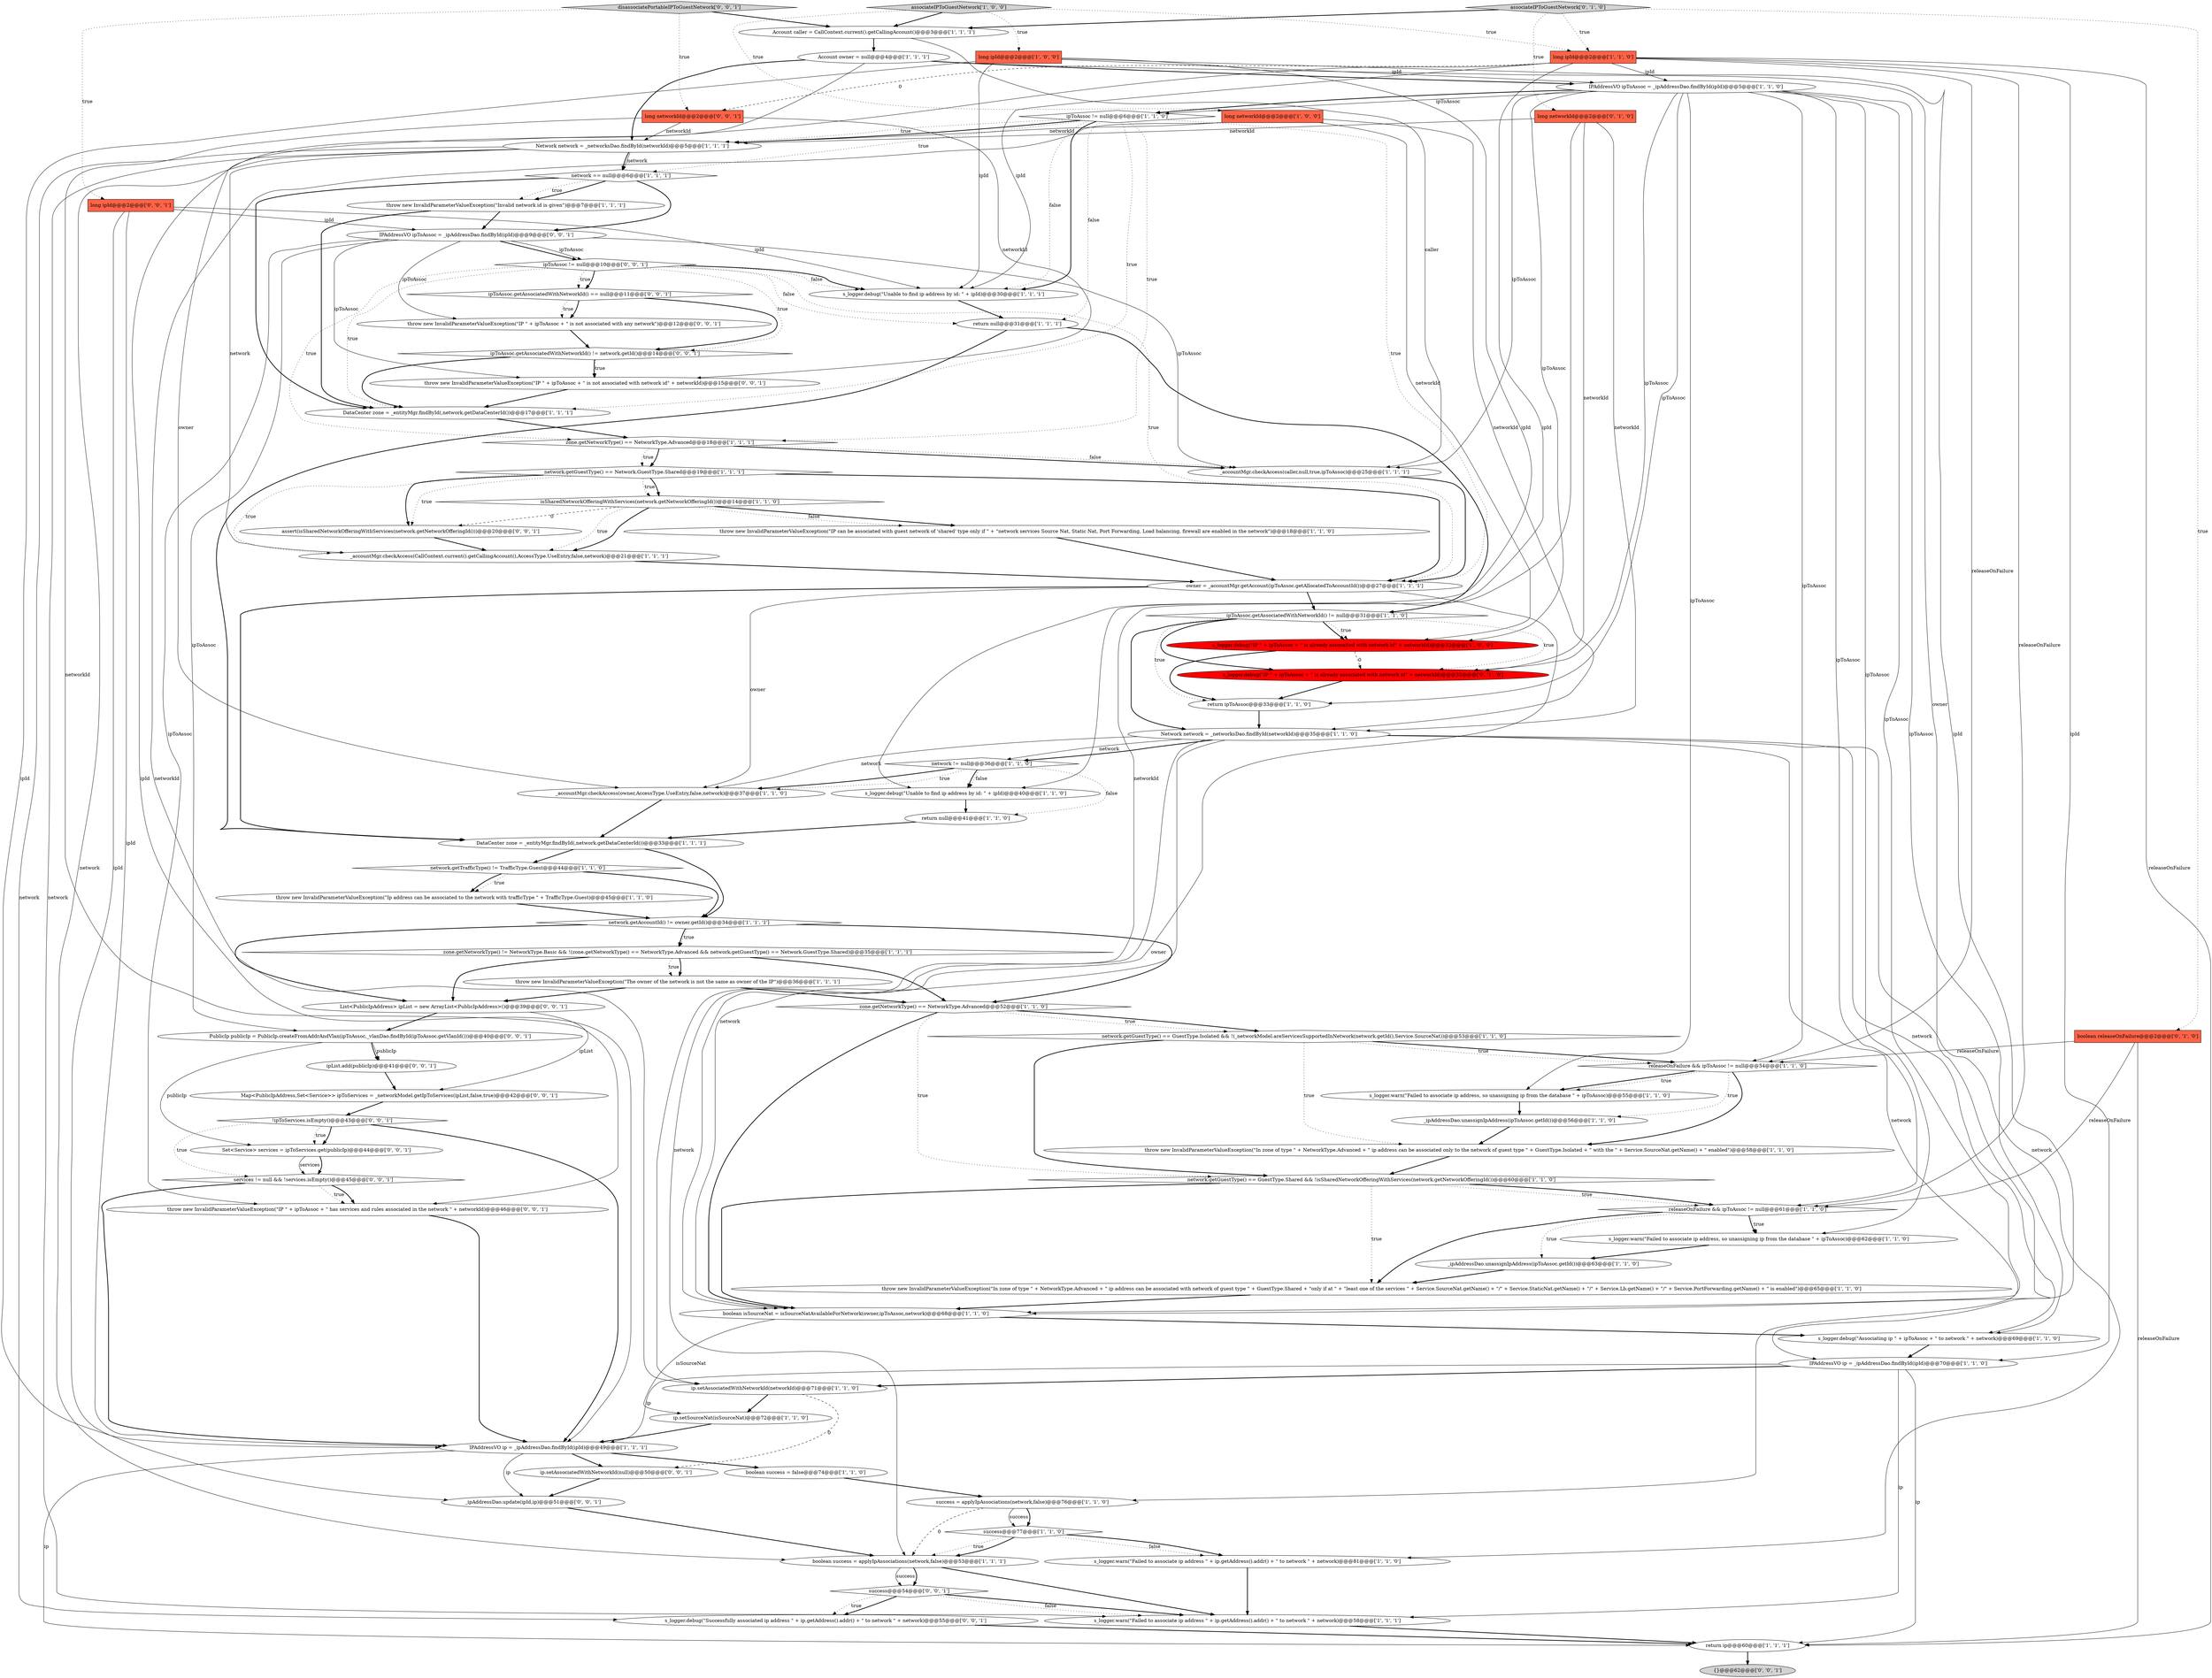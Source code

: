 digraph {
79 [style = filled, label = "ipToAssoc.getAssociatedWithNetworkId() != network.getId()@@@14@@@['0', '0', '1']", fillcolor = white, shape = diamond image = "AAA0AAABBB3BBB"];
24 [style = filled, label = "releaseOnFailure && ipToAssoc != null@@@61@@@['1', '1', '0']", fillcolor = white, shape = diamond image = "AAA0AAABBB1BBB"];
32 [style = filled, label = "s_logger.debug(\"Unable to find ip address by id: \" + ipId)@@@30@@@['1', '1', '1']", fillcolor = white, shape = ellipse image = "AAA0AAABBB1BBB"];
15 [style = filled, label = "boolean isSourceNat = isSourceNatAvailableForNetwork(owner,ipToAssoc,network)@@@68@@@['1', '1', '0']", fillcolor = white, shape = ellipse image = "AAA0AAABBB1BBB"];
84 [style = filled, label = "disassociatePortableIPToGuestNetwork['0', '0', '1']", fillcolor = lightgray, shape = diamond image = "AAA0AAABBB3BBB"];
26 [style = filled, label = "network.getGuestType() == GuestType.Isolated && !(_networkModel.areServicesSupportedInNetwork(network.getId(),Service.SourceNat))@@@53@@@['1', '1', '0']", fillcolor = white, shape = diamond image = "AAA0AAABBB1BBB"];
5 [style = filled, label = "boolean success = applyIpAssociations(network,false)@@@53@@@['1', '1', '1']", fillcolor = white, shape = ellipse image = "AAA0AAABBB1BBB"];
33 [style = filled, label = "return ip@@@60@@@['1', '1', '1']", fillcolor = white, shape = ellipse image = "AAA0AAABBB1BBB"];
82 [style = filled, label = "throw new InvalidParameterValueException(\"IP \" + ipToAssoc + \" is not associated with any network\")@@@12@@@['0', '0', '1']", fillcolor = white, shape = ellipse image = "AAA0AAABBB3BBB"];
41 [style = filled, label = "owner = _accountMgr.getAccount(ipToAssoc.getAllocatedToAccountId())@@@27@@@['1', '1', '1']", fillcolor = white, shape = ellipse image = "AAA0AAABBB1BBB"];
72 [style = filled, label = "ipToAssoc.getAssociatedWithNetworkId() == null@@@11@@@['0', '0', '1']", fillcolor = white, shape = diamond image = "AAA0AAABBB3BBB"];
47 [style = filled, label = "releaseOnFailure && ipToAssoc != null@@@54@@@['1', '1', '0']", fillcolor = white, shape = diamond image = "AAA0AAABBB1BBB"];
45 [style = filled, label = "throw new InvalidParameterValueException(\"In zone of type \" + NetworkType.Advanced + \" ip address can be associated with network of guest type \" + GuestType.Shared + \"only if at \" + \"least one of the services \" + Service.SourceNat.getName() + \"/\" + Service.StaticNat.getName() + \"/\" + Service.Lb.getName() + \"/\" + Service.PortForwarding.getName() + \" is enabled\")@@@65@@@['1', '1', '0']", fillcolor = white, shape = ellipse image = "AAA0AAABBB1BBB"];
43 [style = filled, label = "Account caller = CallContext.current().getCallingAccount()@@@3@@@['1', '1', '1']", fillcolor = white, shape = ellipse image = "AAA0AAABBB1BBB"];
7 [style = filled, label = "success = applyIpAssociations(network,false)@@@76@@@['1', '1', '0']", fillcolor = white, shape = ellipse image = "AAA0AAABBB1BBB"];
40 [style = filled, label = "throw new InvalidParameterValueException(\"Invalid network id is given\")@@@7@@@['1', '1', '1']", fillcolor = white, shape = ellipse image = "AAA0AAABBB1BBB"];
19 [style = filled, label = "DataCenter zone = _entityMgr.findById(,network.getDataCenterId())@@@33@@@['1', '1', '1']", fillcolor = white, shape = ellipse image = "AAA0AAABBB1BBB"];
37 [style = filled, label = "_ipAddressDao.unassignIpAddress(ipToAssoc.getId())@@@63@@@['1', '1', '0']", fillcolor = white, shape = ellipse image = "AAA0AAABBB1BBB"];
75 [style = filled, label = "IPAddressVO ipToAssoc = _ipAddressDao.findById(ipId)@@@9@@@['0', '0', '1']", fillcolor = white, shape = ellipse image = "AAA0AAABBB3BBB"];
57 [style = filled, label = "isSharedNetworkOfferingWithServices(network.getNetworkOfferingId())@@@14@@@['1', '1', '0']", fillcolor = white, shape = diamond image = "AAA0AAABBB1BBB"];
28 [style = filled, label = "s_logger.debug(\"Associating ip \" + ipToAssoc + \" to network \" + network)@@@69@@@['1', '1', '0']", fillcolor = white, shape = ellipse image = "AAA0AAABBB1BBB"];
6 [style = filled, label = "throw new InvalidParameterValueException(\"In zone of type \" + NetworkType.Advanced + \" ip address can be associated only to the network of guest type \" + GuestType.Isolated + \" with the \" + Service.SourceNat.getName() + \" enabled\")@@@58@@@['1', '1', '0']", fillcolor = white, shape = ellipse image = "AAA0AAABBB1BBB"];
83 [style = filled, label = "services != null && !services.isEmpty()@@@45@@@['0', '0', '1']", fillcolor = white, shape = diamond image = "AAA0AAABBB3BBB"];
0 [style = filled, label = "IPAddressVO ip = _ipAddressDao.findById(ipId)@@@49@@@['1', '1', '1']", fillcolor = white, shape = ellipse image = "AAA0AAABBB1BBB"];
63 [style = filled, label = "long ipId@@@2@@@['0', '0', '1']", fillcolor = tomato, shape = box image = "AAA0AAABBB3BBB"];
13 [style = filled, label = "return null@@@41@@@['1', '1', '0']", fillcolor = white, shape = ellipse image = "AAA0AAABBB1BBB"];
59 [style = filled, label = "boolean releaseOnFailure@@@2@@@['0', '1', '0']", fillcolor = tomato, shape = box image = "AAA0AAABBB2BBB"];
76 [style = filled, label = "ipList.add(publicIp)@@@41@@@['0', '0', '1']", fillcolor = white, shape = ellipse image = "AAA0AAABBB3BBB"];
77 [style = filled, label = "throw new InvalidParameterValueException(\"IP \" + ipToAssoc + \" is not associated with network id\" + networkId)@@@15@@@['0', '0', '1']", fillcolor = white, shape = ellipse image = "AAA0AAABBB3BBB"];
67 [style = filled, label = "throw new InvalidParameterValueException(\"IP \" + ipToAssoc + \" has services and rules associated in the network \" + networkId)@@@46@@@['0', '0', '1']", fillcolor = white, shape = ellipse image = "AAA0AAABBB3BBB"];
52 [style = filled, label = "_accountMgr.checkAccess(CallContext.current().getCallingAccount(),AccessType.UseEntry,false,network)@@@21@@@['1', '1', '1']", fillcolor = white, shape = ellipse image = "AAA0AAABBB1BBB"];
29 [style = filled, label = "throw new InvalidParameterValueException(\"Ip address can be associated to the network with trafficType \" + TrafficType.Guest)@@@45@@@['1', '1', '0']", fillcolor = white, shape = ellipse image = "AAA0AAABBB1BBB"];
21 [style = filled, label = "network == null@@@6@@@['1', '1', '1']", fillcolor = white, shape = diamond image = "AAA0AAABBB1BBB"];
69 [style = filled, label = "ip.setAssociatedWithNetworkId(null)@@@50@@@['0', '0', '1']", fillcolor = white, shape = ellipse image = "AAA0AAABBB3BBB"];
34 [style = filled, label = "ip.setAssociatedWithNetworkId(networkId)@@@71@@@['1', '1', '0']", fillcolor = white, shape = ellipse image = "AAA0AAABBB1BBB"];
9 [style = filled, label = "ipToAssoc != null@@@6@@@['1', '1', '0']", fillcolor = white, shape = diamond image = "AAA0AAABBB1BBB"];
14 [style = filled, label = "zone.getNetworkType() == NetworkType.Advanced@@@52@@@['1', '1', '0']", fillcolor = white, shape = diamond image = "AAA0AAABBB1BBB"];
2 [style = filled, label = "network.getGuestType() == Network.GuestType.Shared@@@19@@@['1', '1', '1']", fillcolor = white, shape = diamond image = "AAA0AAABBB1BBB"];
16 [style = filled, label = "s_logger.warn(\"Failed to associate ip address \" + ip.getAddress().addr() + \" to network \" + network)@@@58@@@['1', '1', '1']", fillcolor = white, shape = ellipse image = "AAA0AAABBB1BBB"];
48 [style = filled, label = "associateIPToGuestNetwork['1', '0', '0']", fillcolor = lightgray, shape = diamond image = "AAA0AAABBB1BBB"];
38 [style = filled, label = "zone.getNetworkType() != NetworkType.Basic && !(zone.getNetworkType() == NetworkType.Advanced && network.getGuestType() == Network.GuestType.Shared)@@@35@@@['1', '1', '1']", fillcolor = white, shape = diamond image = "AAA0AAABBB1BBB"];
22 [style = filled, label = "network != null@@@36@@@['1', '1', '0']", fillcolor = white, shape = diamond image = "AAA0AAABBB1BBB"];
70 [style = filled, label = "Map<PublicIpAddress,Set<Service>> ipToServices = _networkModel.getIpToServices(ipList,false,true)@@@42@@@['0', '0', '1']", fillcolor = white, shape = ellipse image = "AAA0AAABBB3BBB"];
64 [style = filled, label = "PublicIp publicIp = PublicIp.createFromAddrAndVlan(ipToAssoc,_vlanDao.findById(ipToAssoc.getVlanId()))@@@40@@@['0', '0', '1']", fillcolor = white, shape = ellipse image = "AAA0AAABBB3BBB"];
12 [style = filled, label = "long ipId@@@2@@@['1', '0', '0']", fillcolor = tomato, shape = box image = "AAA0AAABBB1BBB"];
36 [style = filled, label = "IPAddressVO ip = _ipAddressDao.findById(ipId)@@@70@@@['1', '1', '0']", fillcolor = white, shape = ellipse image = "AAA0AAABBB1BBB"];
55 [style = filled, label = "throw new InvalidParameterValueException(\"The owner of the network is not the same as owner of the IP\")@@@36@@@['1', '1', '1']", fillcolor = white, shape = ellipse image = "AAA0AAABBB1BBB"];
85 [style = filled, label = "success@@@54@@@['0', '0', '1']", fillcolor = white, shape = diamond image = "AAA0AAABBB3BBB"];
10 [style = filled, label = "zone.getNetworkType() == NetworkType.Advanced@@@18@@@['1', '1', '1']", fillcolor = white, shape = diamond image = "AAA0AAABBB1BBB"];
60 [style = filled, label = "associateIPToGuestNetwork['0', '1', '0']", fillcolor = lightgray, shape = diamond image = "AAA0AAABBB2BBB"];
39 [style = filled, label = "success@@@77@@@['1', '1', '0']", fillcolor = white, shape = diamond image = "AAA0AAABBB1BBB"];
27 [style = filled, label = "network.getGuestType() == GuestType.Shared && !isSharedNetworkOfferingWithServices(network.getNetworkOfferingId())@@@60@@@['1', '1', '0']", fillcolor = white, shape = diamond image = "AAA0AAABBB1BBB"];
17 [style = filled, label = "s_logger.warn(\"Failed to associate ip address \" + ip.getAddress().addr() + \" to network \" + network)@@@81@@@['1', '1', '0']", fillcolor = white, shape = ellipse image = "AAA0AAABBB1BBB"];
53 [style = filled, label = "throw new InvalidParameterValueException(\"IP can be associated with guest network of 'shared' type only if \" + \"network services Source Nat, Static Nat, Port Forwarding, Load balancing, firewall are enabled in the network\")@@@18@@@['1', '1', '0']", fillcolor = white, shape = ellipse image = "AAA0AAABBB1BBB"];
25 [style = filled, label = "Network network = _networksDao.findById(networkId)@@@35@@@['1', '1', '0']", fillcolor = white, shape = ellipse image = "AAA0AAABBB1BBB"];
49 [style = filled, label = "long ipId@@@2@@@['1', '1', '0']", fillcolor = tomato, shape = box image = "AAA0AAABBB1BBB"];
35 [style = filled, label = "_accountMgr.checkAccess(caller,null,true,ipToAssoc)@@@25@@@['1', '1', '1']", fillcolor = white, shape = ellipse image = "AAA0AAABBB1BBB"];
58 [style = filled, label = "return null@@@31@@@['1', '1', '1']", fillcolor = white, shape = ellipse image = "AAA0AAABBB1BBB"];
56 [style = filled, label = "_ipAddressDao.unassignIpAddress(ipToAssoc.getId())@@@56@@@['1', '1', '0']", fillcolor = white, shape = ellipse image = "AAA0AAABBB1BBB"];
51 [style = filled, label = "s_logger.debug(\"Unable to find ip address by id: \" + ipId)@@@40@@@['1', '1', '0']", fillcolor = white, shape = ellipse image = "AAA0AAABBB1BBB"];
18 [style = filled, label = "Account owner = null@@@4@@@['1', '1', '1']", fillcolor = white, shape = ellipse image = "AAA0AAABBB1BBB"];
31 [style = filled, label = "s_logger.warn(\"Failed to associate ip address, so unassigning ip from the database \" + ipToAssoc)@@@55@@@['1', '1', '0']", fillcolor = white, shape = ellipse image = "AAA0AAABBB1BBB"];
71 [style = filled, label = "_ipAddressDao.update(ipId,ip)@@@51@@@['0', '0', '1']", fillcolor = white, shape = ellipse image = "AAA0AAABBB3BBB"];
78 [style = filled, label = "assert(isSharedNetworkOfferingWithServices(network.getNetworkOfferingId()))@@@20@@@['0', '0', '1']", fillcolor = white, shape = ellipse image = "AAA0AAABBB3BBB"];
11 [style = filled, label = "s_logger.warn(\"Failed to associate ip address, so unassigning ip from the database \" + ipToAssoc)@@@62@@@['1', '1', '0']", fillcolor = white, shape = ellipse image = "AAA0AAABBB1BBB"];
42 [style = filled, label = "_accountMgr.checkAccess(owner,AccessType.UseEntry,false,network)@@@37@@@['1', '1', '0']", fillcolor = white, shape = ellipse image = "AAA0AAABBB1BBB"];
80 [style = filled, label = "s_logger.debug(\"Successfully associated ip address \" + ip.getAddress().addr() + \" to network \" + network)@@@55@@@['0', '0', '1']", fillcolor = white, shape = ellipse image = "AAA0AAABBB3BBB"];
23 [style = filled, label = "long networkId@@@2@@@['1', '0', '0']", fillcolor = tomato, shape = box image = "AAA0AAABBB1BBB"];
20 [style = filled, label = "network.getAccountId() != owner.getId()@@@34@@@['1', '1', '1']", fillcolor = white, shape = diamond image = "AAA0AAABBB1BBB"];
30 [style = filled, label = "return ipToAssoc@@@33@@@['1', '1', '0']", fillcolor = white, shape = ellipse image = "AAA0AAABBB1BBB"];
8 [style = filled, label = "s_logger.debug(\"IP \" + ipToAssoc + \" is already assocaited with network id\" + networkId)@@@32@@@['1', '0', '0']", fillcolor = red, shape = ellipse image = "AAA1AAABBB1BBB"];
4 [style = filled, label = "ipToAssoc.getAssociatedWithNetworkId() != null@@@31@@@['1', '1', '0']", fillcolor = white, shape = diamond image = "AAA0AAABBB1BBB"];
3 [style = filled, label = "network.getTrafficType() != TrafficType.Guest@@@44@@@['1', '1', '0']", fillcolor = white, shape = diamond image = "AAA0AAABBB1BBB"];
74 [style = filled, label = "Set<Service> services = ipToServices.get(publicIp)@@@44@@@['0', '0', '1']", fillcolor = white, shape = ellipse image = "AAA0AAABBB3BBB"];
65 [style = filled, label = "List<PublicIpAddress> ipList = new ArrayList<PublicIpAddress>()@@@39@@@['0', '0', '1']", fillcolor = white, shape = ellipse image = "AAA0AAABBB3BBB"];
54 [style = filled, label = "boolean success = false@@@74@@@['1', '1', '0']", fillcolor = white, shape = ellipse image = "AAA0AAABBB1BBB"];
1 [style = filled, label = "Network network = _networksDao.findById(networkId)@@@5@@@['1', '1', '1']", fillcolor = white, shape = ellipse image = "AAA0AAABBB1BBB"];
50 [style = filled, label = "IPAddressVO ipToAssoc = _ipAddressDao.findById(ipId)@@@5@@@['1', '1', '0']", fillcolor = white, shape = ellipse image = "AAA0AAABBB1BBB"];
61 [style = filled, label = "s_logger.debug(\"IP \" + ipToAssoc + \" is already associated with network id\" + networkId)@@@32@@@['0', '1', '0']", fillcolor = red, shape = ellipse image = "AAA1AAABBB2BBB"];
68 [style = filled, label = "ipToAssoc != null@@@10@@@['0', '0', '1']", fillcolor = white, shape = diamond image = "AAA0AAABBB3BBB"];
44 [style = filled, label = "DataCenter zone = _entityMgr.findById(,network.getDataCenterId())@@@17@@@['1', '1', '1']", fillcolor = white, shape = ellipse image = "AAA0AAABBB1BBB"];
46 [style = filled, label = "ip.setSourceNat(isSourceNat)@@@72@@@['1', '1', '0']", fillcolor = white, shape = ellipse image = "AAA0AAABBB1BBB"];
73 [style = filled, label = "long networkId@@@2@@@['0', '0', '1']", fillcolor = tomato, shape = box image = "AAA0AAABBB3BBB"];
62 [style = filled, label = "long networkId@@@2@@@['0', '1', '0']", fillcolor = tomato, shape = box image = "AAA0AAABBB2BBB"];
66 [style = filled, label = "!ipToServices.isEmpty()@@@43@@@['0', '0', '1']", fillcolor = white, shape = diamond image = "AAA0AAABBB3BBB"];
81 [style = filled, label = "{}@@@62@@@['0', '0', '1']", fillcolor = lightgray, shape = ellipse image = "AAA0AAABBB3BBB"];
8->30 [style = bold, label=""];
43->35 [style = solid, label="caller"];
50->9 [style = solid, label="ipToAssoc"];
34->46 [style = bold, label=""];
70->66 [style = bold, label=""];
31->56 [style = bold, label=""];
4->25 [style = bold, label=""];
25->22 [style = bold, label=""];
46->0 [style = bold, label=""];
61->30 [style = bold, label=""];
41->19 [style = bold, label=""];
65->70 [style = solid, label="ipList"];
35->41 [style = bold, label=""];
14->26 [style = dotted, label="true"];
57->52 [style = dotted, label="true"];
22->13 [style = dotted, label="false"];
74->83 [style = bold, label=""];
48->12 [style = dotted, label="true"];
74->83 [style = solid, label="services"];
55->14 [style = bold, label=""];
10->35 [style = bold, label=""];
21->75 [style = bold, label=""];
23->8 [style = solid, label="networkId"];
43->18 [style = bold, label=""];
18->15 [style = solid, label="owner"];
72->82 [style = bold, label=""];
27->15 [style = bold, label=""];
60->59 [style = dotted, label="true"];
1->16 [style = solid, label="network"];
4->30 [style = dotted, label="true"];
66->0 [style = bold, label=""];
80->33 [style = bold, label=""];
63->32 [style = solid, label="ipId"];
25->17 [style = solid, label="network"];
48->43 [style = bold, label=""];
22->42 [style = dotted, label="true"];
1->21 [style = bold, label=""];
24->11 [style = bold, label=""];
53->41 [style = bold, label=""];
75->68 [style = bold, label=""];
40->75 [style = bold, label=""];
4->8 [style = bold, label=""];
58->19 [style = bold, label=""];
39->5 [style = dotted, label="true"];
79->77 [style = dotted, label="true"];
68->58 [style = dotted, label="false"];
66->83 [style = dotted, label="true"];
50->35 [style = solid, label="ipToAssoc"];
49->50 [style = solid, label="ipId"];
19->3 [style = bold, label=""];
49->47 [style = solid, label="releaseOnFailure"];
68->72 [style = dotted, label="true"];
62->61 [style = solid, label="networkId"];
17->16 [style = bold, label=""];
36->33 [style = solid, label="ip"];
42->19 [style = bold, label=""];
36->0 [style = solid, label="ip"];
38->55 [style = bold, label=""];
39->17 [style = dotted, label="false"];
9->41 [style = dotted, label="true"];
50->15 [style = solid, label="ipToAssoc"];
50->47 [style = solid, label="ipToAssoc"];
21->44 [style = bold, label=""];
83->67 [style = dotted, label="true"];
47->6 [style = bold, label=""];
28->36 [style = bold, label=""];
68->32 [style = dotted, label="false"];
68->72 [style = bold, label=""];
36->16 [style = solid, label="ip"];
3->29 [style = dotted, label="true"];
68->32 [style = bold, label=""];
41->42 [style = solid, label="owner"];
23->1 [style = solid, label="networkId"];
50->11 [style = solid, label="ipToAssoc"];
19->20 [style = bold, label=""];
50->8 [style = solid, label="ipToAssoc"];
9->32 [style = bold, label=""];
64->76 [style = bold, label=""];
26->47 [style = bold, label=""];
41->4 [style = bold, label=""];
11->37 [style = bold, label=""];
60->62 [style = dotted, label="true"];
20->14 [style = bold, label=""];
27->24 [style = dotted, label="true"];
15->46 [style = solid, label="isSourceNat"];
20->38 [style = bold, label=""];
49->73 [style = dashed, label="0"];
9->21 [style = dotted, label="true"];
59->47 [style = solid, label="releaseOnFailure"];
14->27 [style = dotted, label="true"];
25->22 [style = solid, label="network"];
18->42 [style = solid, label="owner"];
57->78 [style = dashed, label="0"];
18->50 [style = bold, label=""];
7->5 [style = dashed, label="0"];
12->50 [style = solid, label="ipId"];
75->35 [style = solid, label="ipToAssoc"];
29->20 [style = bold, label=""];
26->27 [style = bold, label=""];
49->0 [style = solid, label="ipId"];
55->65 [style = bold, label=""];
25->42 [style = solid, label="network"];
18->1 [style = bold, label=""];
16->33 [style = bold, label=""];
59->33 [style = solid, label="releaseOnFailure"];
38->65 [style = bold, label=""];
49->51 [style = solid, label="ipId"];
0->33 [style = solid, label="ip"];
32->58 [style = bold, label=""];
21->40 [style = dotted, label="true"];
68->10 [style = dotted, label="true"];
26->6 [style = dotted, label="true"];
10->2 [style = bold, label=""];
14->15 [style = bold, label=""];
37->45 [style = bold, label=""];
83->67 [style = bold, label=""];
9->1 [style = bold, label=""];
12->51 [style = solid, label="ipId"];
9->10 [style = dotted, label="true"];
50->24 [style = solid, label="ipToAssoc"];
49->32 [style = solid, label="ipId"];
57->53 [style = bold, label=""];
3->29 [style = bold, label=""];
64->74 [style = solid, label="publicIp"];
85->80 [style = bold, label=""];
20->38 [style = dotted, label="true"];
22->42 [style = bold, label=""];
27->45 [style = dotted, label="true"];
2->41 [style = bold, label=""];
56->6 [style = bold, label=""];
73->67 [style = solid, label="networkId"];
77->44 [style = bold, label=""];
59->24 [style = solid, label="releaseOnFailure"];
9->58 [style = dotted, label="false"];
54->7 [style = bold, label=""];
45->15 [style = bold, label=""];
49->33 [style = solid, label="releaseOnFailure"];
73->77 [style = solid, label="networkId"];
39->5 [style = bold, label=""];
25->15 [style = solid, label="network"];
25->7 [style = solid, label="network"];
1->21 [style = solid, label="network"];
1->5 [style = solid, label="network"];
47->31 [style = bold, label=""];
85->16 [style = bold, label=""];
9->32 [style = dotted, label="false"];
2->52 [style = dotted, label="true"];
52->41 [style = bold, label=""];
73->1 [style = solid, label="networkId"];
1->80 [style = solid, label="network"];
84->43 [style = bold, label=""];
38->55 [style = dotted, label="true"];
2->57 [style = dotted, label="true"];
68->79 [style = dotted, label="true"];
85->80 [style = dotted, label="true"];
68->41 [style = dotted, label="true"];
71->5 [style = bold, label=""];
47->56 [style = dotted, label="true"];
50->31 [style = solid, label="ipToAssoc"];
78->52 [style = bold, label=""];
50->28 [style = solid, label="ipToAssoc"];
51->13 [style = bold, label=""];
24->45 [style = bold, label=""];
9->44 [style = dotted, label="true"];
5->16 [style = bold, label=""];
24->11 [style = dotted, label="true"];
72->82 [style = dotted, label="true"];
6->27 [style = bold, label=""];
22->51 [style = bold, label=""];
2->57 [style = bold, label=""];
13->19 [style = bold, label=""];
62->25 [style = solid, label="networkId"];
25->5 [style = solid, label="network"];
15->28 [style = bold, label=""];
10->2 [style = dotted, label="true"];
7->39 [style = bold, label=""];
62->34 [style = solid, label="networkId"];
39->17 [style = bold, label=""];
63->0 [style = solid, label="ipId"];
63->71 [style = solid, label="ipId"];
2->78 [style = bold, label=""];
20->65 [style = bold, label=""];
84->73 [style = dotted, label="true"];
84->63 [style = dotted, label="true"];
9->1 [style = dotted, label="true"];
76->70 [style = bold, label=""];
0->69 [style = bold, label=""];
0->54 [style = bold, label=""];
27->24 [style = bold, label=""];
23->25 [style = solid, label="networkId"];
58->4 [style = bold, label=""];
60->43 [style = bold, label=""];
85->16 [style = dotted, label="false"];
50->30 [style = solid, label="ipToAssoc"];
10->35 [style = dotted, label="false"];
64->76 [style = solid, label="publicIp"];
36->34 [style = bold, label=""];
40->44 [style = bold, label=""];
49->36 [style = solid, label="ipId"];
26->47 [style = dotted, label="true"];
49->24 [style = solid, label="releaseOnFailure"];
12->36 [style = solid, label="ipId"];
75->68 [style = solid, label="ipToAssoc"];
50->9 [style = bold, label=""];
34->69 [style = dashed, label="0"];
12->0 [style = solid, label="ipId"];
57->53 [style = dotted, label="false"];
7->39 [style = solid, label="success"];
65->64 [style = bold, label=""];
33->81 [style = bold, label=""];
66->74 [style = bold, label=""];
83->0 [style = bold, label=""];
5->85 [style = bold, label=""];
44->10 [style = bold, label=""];
4->8 [style = dotted, label="true"];
75->77 [style = solid, label="ipToAssoc"];
30->25 [style = bold, label=""];
23->34 [style = solid, label="networkId"];
67->0 [style = bold, label=""];
4->61 [style = dotted, label="true"];
47->31 [style = dotted, label="true"];
68->44 [style = dotted, label="true"];
48->49 [style = dotted, label="true"];
4->61 [style = bold, label=""];
1->52 [style = solid, label="network"];
38->14 [style = bold, label=""];
63->75 [style = solid, label="ipId"];
79->77 [style = bold, label=""];
2->78 [style = dotted, label="true"];
57->52 [style = bold, label=""];
14->26 [style = bold, label=""];
60->49 [style = dotted, label="true"];
0->71 [style = solid, label="ip"];
3->20 [style = bold, label=""];
75->67 [style = solid, label="ipToAssoc"];
69->71 [style = bold, label=""];
41->15 [style = solid, label="owner"];
66->74 [style = dotted, label="true"];
12->32 [style = solid, label="ipId"];
62->1 [style = solid, label="networkId"];
82->79 [style = bold, label=""];
24->37 [style = dotted, label="true"];
21->40 [style = bold, label=""];
72->79 [style = bold, label=""];
25->28 [style = solid, label="network"];
75->82 [style = solid, label="ipToAssoc"];
75->64 [style = solid, label="ipToAssoc"];
22->51 [style = dotted, label="false"];
48->23 [style = dotted, label="true"];
79->44 [style = bold, label=""];
8->61 [style = dashed, label="0"];
5->85 [style = solid, label="success"];
50->61 [style = solid, label="ipToAssoc"];
}

